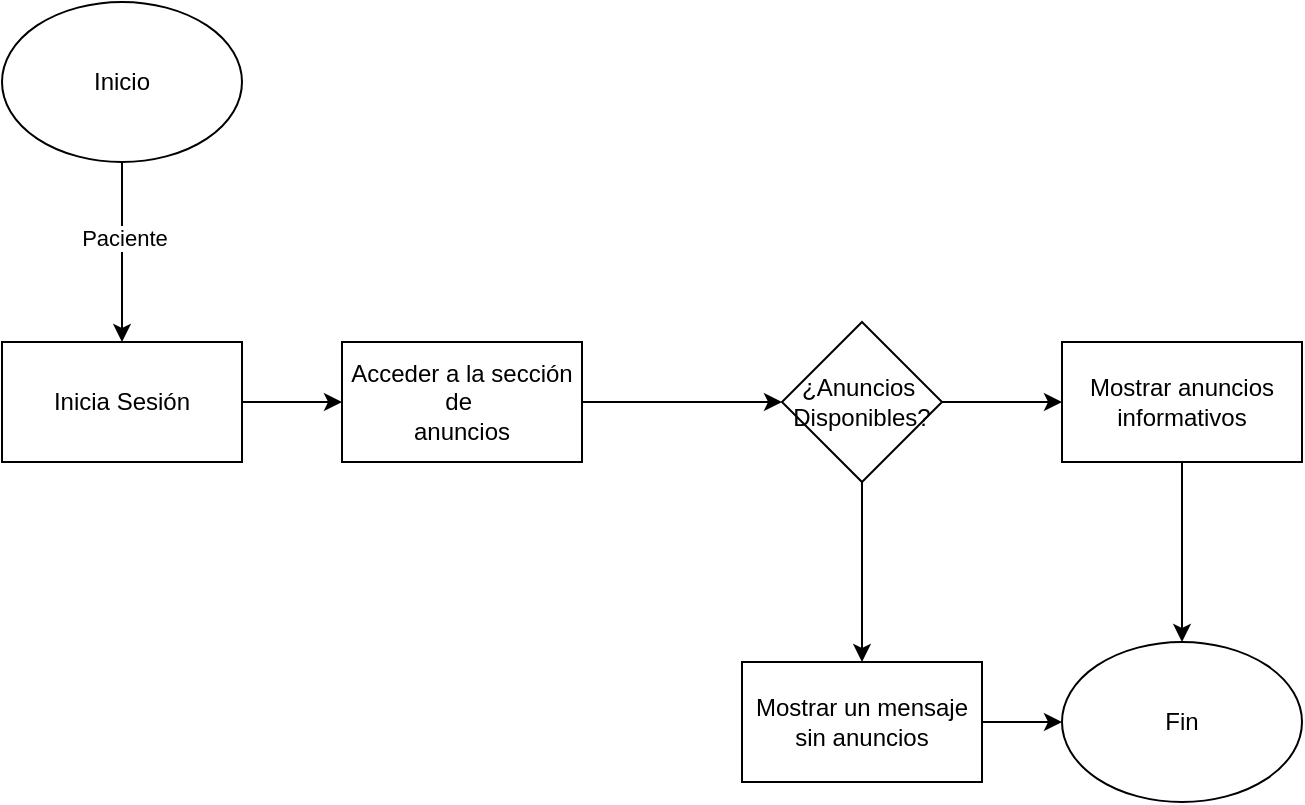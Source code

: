 <mxfile version="21.7.2" type="device">
  <diagram name="Página-1" id="X2gMIdHDOZi-eDRmeaZ2">
    <mxGraphModel dx="880" dy="484" grid="1" gridSize="10" guides="1" tooltips="1" connect="1" arrows="1" fold="1" page="1" pageScale="1" pageWidth="827" pageHeight="1169" math="0" shadow="0">
      <root>
        <mxCell id="0" />
        <mxCell id="1" parent="0" />
        <mxCell id="Arm9eGlNaRR3F0Ah0aM_-3" value="" style="edgeStyle=orthogonalEdgeStyle;rounded=0;orthogonalLoop=1;jettySize=auto;html=1;" edge="1" parent="1" source="Arm9eGlNaRR3F0Ah0aM_-1" target="Arm9eGlNaRR3F0Ah0aM_-2">
          <mxGeometry relative="1" as="geometry" />
        </mxCell>
        <mxCell id="Arm9eGlNaRR3F0Ah0aM_-6" value="Paciente" style="edgeLabel;html=1;align=center;verticalAlign=middle;resizable=0;points=[];" vertex="1" connectable="0" parent="Arm9eGlNaRR3F0Ah0aM_-3">
          <mxGeometry x="-0.156" y="1" relative="1" as="geometry">
            <mxPoint as="offset" />
          </mxGeometry>
        </mxCell>
        <mxCell id="Arm9eGlNaRR3F0Ah0aM_-1" value="Inicio" style="ellipse;whiteSpace=wrap;html=1;" vertex="1" parent="1">
          <mxGeometry x="100" y="120" width="120" height="80" as="geometry" />
        </mxCell>
        <mxCell id="Arm9eGlNaRR3F0Ah0aM_-5" value="" style="edgeStyle=orthogonalEdgeStyle;rounded=0;orthogonalLoop=1;jettySize=auto;html=1;" edge="1" parent="1" source="Arm9eGlNaRR3F0Ah0aM_-2" target="Arm9eGlNaRR3F0Ah0aM_-4">
          <mxGeometry relative="1" as="geometry" />
        </mxCell>
        <mxCell id="Arm9eGlNaRR3F0Ah0aM_-2" value="Inicia Sesión" style="whiteSpace=wrap;html=1;" vertex="1" parent="1">
          <mxGeometry x="100" y="290" width="120" height="60" as="geometry" />
        </mxCell>
        <mxCell id="Arm9eGlNaRR3F0Ah0aM_-8" value="" style="edgeStyle=orthogonalEdgeStyle;rounded=0;orthogonalLoop=1;jettySize=auto;html=1;" edge="1" parent="1" source="Arm9eGlNaRR3F0Ah0aM_-4" target="Arm9eGlNaRR3F0Ah0aM_-7">
          <mxGeometry relative="1" as="geometry" />
        </mxCell>
        <mxCell id="Arm9eGlNaRR3F0Ah0aM_-4" value="Acceder a la sección&lt;br&gt;de&amp;nbsp;&lt;br&gt;anuncios" style="whiteSpace=wrap;html=1;" vertex="1" parent="1">
          <mxGeometry x="270" y="290" width="120" height="60" as="geometry" />
        </mxCell>
        <mxCell id="Arm9eGlNaRR3F0Ah0aM_-10" value="" style="edgeStyle=orthogonalEdgeStyle;rounded=0;orthogonalLoop=1;jettySize=auto;html=1;" edge="1" parent="1" source="Arm9eGlNaRR3F0Ah0aM_-7" target="Arm9eGlNaRR3F0Ah0aM_-9">
          <mxGeometry relative="1" as="geometry" />
        </mxCell>
        <mxCell id="Arm9eGlNaRR3F0Ah0aM_-12" value="" style="edgeStyle=orthogonalEdgeStyle;rounded=0;orthogonalLoop=1;jettySize=auto;html=1;" edge="1" parent="1" source="Arm9eGlNaRR3F0Ah0aM_-7" target="Arm9eGlNaRR3F0Ah0aM_-11">
          <mxGeometry relative="1" as="geometry" />
        </mxCell>
        <mxCell id="Arm9eGlNaRR3F0Ah0aM_-7" value="¿Anuncios&amp;nbsp;&lt;br&gt;Disponibles?" style="rhombus;whiteSpace=wrap;html=1;" vertex="1" parent="1">
          <mxGeometry x="490" y="280" width="80" height="80" as="geometry" />
        </mxCell>
        <mxCell id="Arm9eGlNaRR3F0Ah0aM_-16" style="edgeStyle=orthogonalEdgeStyle;rounded=0;orthogonalLoop=1;jettySize=auto;html=1;" edge="1" parent="1" source="Arm9eGlNaRR3F0Ah0aM_-9" target="Arm9eGlNaRR3F0Ah0aM_-15">
          <mxGeometry relative="1" as="geometry" />
        </mxCell>
        <mxCell id="Arm9eGlNaRR3F0Ah0aM_-9" value="Mostrar anuncios&lt;br&gt;informativos" style="whiteSpace=wrap;html=1;" vertex="1" parent="1">
          <mxGeometry x="630" y="290" width="120" height="60" as="geometry" />
        </mxCell>
        <mxCell id="Arm9eGlNaRR3F0Ah0aM_-14" value="" style="edgeStyle=orthogonalEdgeStyle;rounded=0;orthogonalLoop=1;jettySize=auto;html=1;entryX=0;entryY=0.5;entryDx=0;entryDy=0;" edge="1" parent="1" source="Arm9eGlNaRR3F0Ah0aM_-11" target="Arm9eGlNaRR3F0Ah0aM_-15">
          <mxGeometry relative="1" as="geometry">
            <mxPoint x="690" y="480" as="targetPoint" />
          </mxGeometry>
        </mxCell>
        <mxCell id="Arm9eGlNaRR3F0Ah0aM_-11" value="Mostrar un mensaje&lt;br&gt;sin anuncios" style="whiteSpace=wrap;html=1;" vertex="1" parent="1">
          <mxGeometry x="470" y="450" width="120" height="60" as="geometry" />
        </mxCell>
        <mxCell id="Arm9eGlNaRR3F0Ah0aM_-15" value="Fin" style="ellipse;whiteSpace=wrap;html=1;" vertex="1" parent="1">
          <mxGeometry x="630" y="440" width="120" height="80" as="geometry" />
        </mxCell>
      </root>
    </mxGraphModel>
  </diagram>
</mxfile>
